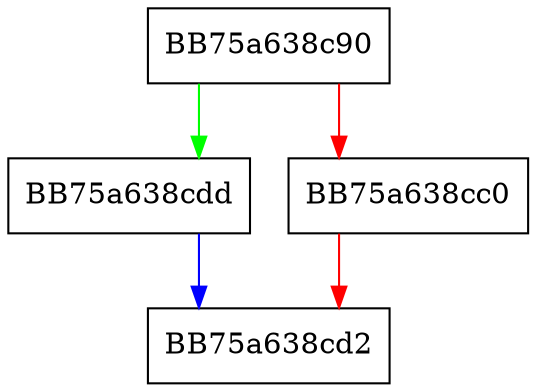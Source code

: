 digraph SSE_cvtss2si32 {
  node [shape="box"];
  graph [splines=ortho];
  BB75a638c90 -> BB75a638cdd [color="green"];
  BB75a638c90 -> BB75a638cc0 [color="red"];
  BB75a638cc0 -> BB75a638cd2 [color="red"];
  BB75a638cdd -> BB75a638cd2 [color="blue"];
}